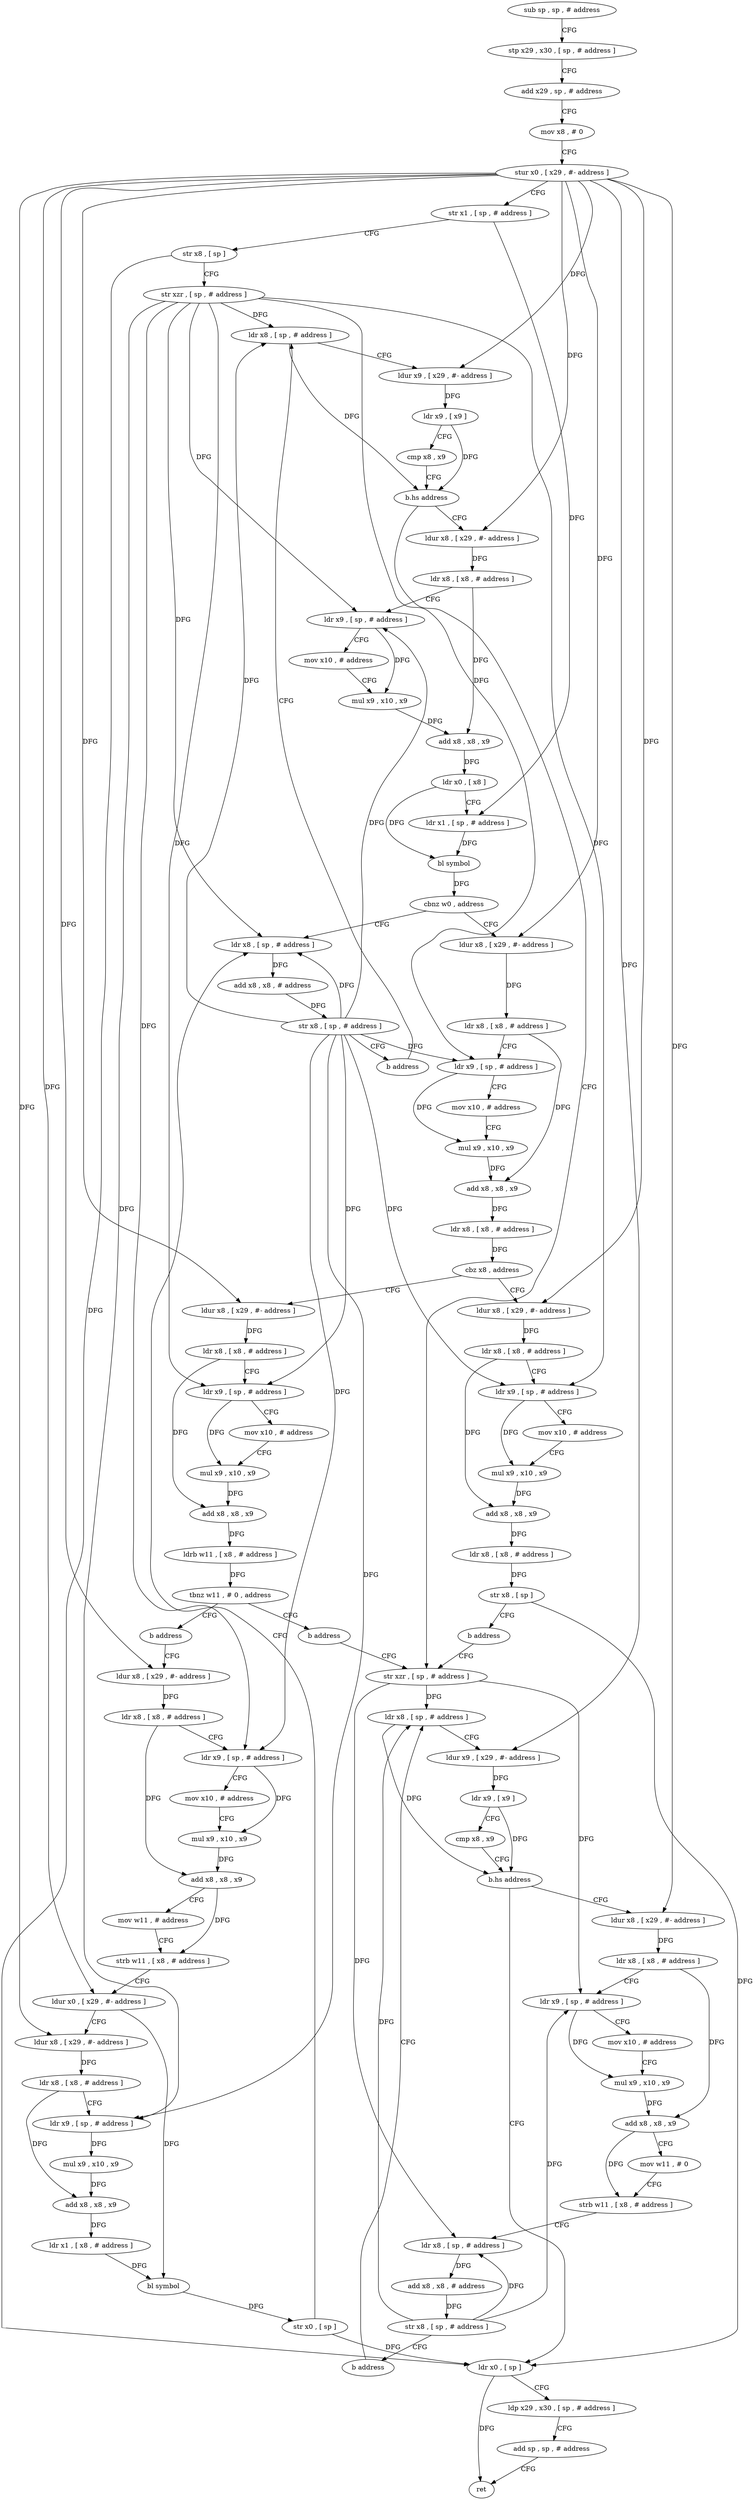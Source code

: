 digraph "func" {
"178452" [label = "sub sp , sp , # address" ]
"178456" [label = "stp x29 , x30 , [ sp , # address ]" ]
"178460" [label = "add x29 , sp , # address" ]
"178464" [label = "mov x8 , # 0" ]
"178468" [label = "stur x0 , [ x29 , #- address ]" ]
"178472" [label = "str x1 , [ sp , # address ]" ]
"178476" [label = "str x8 , [ sp ]" ]
"178480" [label = "str xzr , [ sp , # address ]" ]
"178484" [label = "ldr x8 , [ sp , # address ]" ]
"178736" [label = "str xzr , [ sp , # address ]" ]
"178740" [label = "ldr x8 , [ sp , # address ]" ]
"178504" [label = "ldur x8 , [ x29 , #- address ]" ]
"178508" [label = "ldr x8 , [ x8 , # address ]" ]
"178512" [label = "ldr x9 , [ sp , # address ]" ]
"178516" [label = "mov x10 , # address" ]
"178520" [label = "mul x9 , x10 , x9" ]
"178524" [label = "add x8 , x8 , x9" ]
"178528" [label = "ldr x0 , [ x8 ]" ]
"178532" [label = "ldr x1 , [ sp , # address ]" ]
"178536" [label = "bl symbol" ]
"178540" [label = "cbnz w0 , address" ]
"178720" [label = "ldr x8 , [ sp , # address ]" ]
"178544" [label = "ldur x8 , [ x29 , #- address ]" ]
"178808" [label = "ldr x0 , [ sp ]" ]
"178812" [label = "ldp x29 , x30 , [ sp , # address ]" ]
"178816" [label = "add sp , sp , # address" ]
"178820" [label = "ret" ]
"178760" [label = "ldur x8 , [ x29 , #- address ]" ]
"178764" [label = "ldr x8 , [ x8 , # address ]" ]
"178768" [label = "ldr x9 , [ sp , # address ]" ]
"178772" [label = "mov x10 , # address" ]
"178776" [label = "mul x9 , x10 , x9" ]
"178780" [label = "add x8 , x8 , x9" ]
"178784" [label = "mov w11 , # 0" ]
"178788" [label = "strb w11 , [ x8 , # address ]" ]
"178792" [label = "ldr x8 , [ sp , # address ]" ]
"178796" [label = "add x8 , x8 , # address" ]
"178800" [label = "str x8 , [ sp , # address ]" ]
"178804" [label = "b address" ]
"178724" [label = "add x8 , x8 , # address" ]
"178728" [label = "str x8 , [ sp , # address ]" ]
"178732" [label = "b address" ]
"178548" [label = "ldr x8 , [ x8 , # address ]" ]
"178552" [label = "ldr x9 , [ sp , # address ]" ]
"178556" [label = "mov x10 , # address" ]
"178560" [label = "mul x9 , x10 , x9" ]
"178564" [label = "add x8 , x8 , x9" ]
"178568" [label = "ldr x8 , [ x8 , # address ]" ]
"178572" [label = "cbz x8 , address" ]
"178612" [label = "ldur x8 , [ x29 , #- address ]" ]
"178576" [label = "ldur x8 , [ x29 , #- address ]" ]
"178744" [label = "ldur x9 , [ x29 , #- address ]" ]
"178748" [label = "ldr x9 , [ x9 ]" ]
"178752" [label = "cmp x8 , x9" ]
"178756" [label = "b.hs address" ]
"178488" [label = "ldur x9 , [ x29 , #- address ]" ]
"178492" [label = "ldr x9 , [ x9 ]" ]
"178496" [label = "cmp x8 , x9" ]
"178500" [label = "b.hs address" ]
"178616" [label = "ldr x8 , [ x8 , # address ]" ]
"178620" [label = "ldr x9 , [ sp , # address ]" ]
"178624" [label = "mov x10 , # address" ]
"178628" [label = "mul x9 , x10 , x9" ]
"178632" [label = "add x8 , x8 , x9" ]
"178636" [label = "ldrb w11 , [ x8 , # address ]" ]
"178640" [label = "tbnz w11 , # 0 , address" ]
"178648" [label = "b address" ]
"178644" [label = "b address" ]
"178580" [label = "ldr x8 , [ x8 , # address ]" ]
"178584" [label = "ldr x9 , [ sp , # address ]" ]
"178588" [label = "mov x10 , # address" ]
"178592" [label = "mul x9 , x10 , x9" ]
"178596" [label = "add x8 , x8 , x9" ]
"178600" [label = "ldr x8 , [ x8 , # address ]" ]
"178604" [label = "str x8 , [ sp ]" ]
"178608" [label = "b address" ]
"178652" [label = "ldur x8 , [ x29 , #- address ]" ]
"178656" [label = "ldr x8 , [ x8 , # address ]" ]
"178660" [label = "ldr x9 , [ sp , # address ]" ]
"178664" [label = "mov x10 , # address" ]
"178668" [label = "mul x9 , x10 , x9" ]
"178672" [label = "add x8 , x8 , x9" ]
"178676" [label = "mov w11 , # address" ]
"178680" [label = "strb w11 , [ x8 , # address ]" ]
"178684" [label = "ldur x0 , [ x29 , #- address ]" ]
"178688" [label = "ldur x8 , [ x29 , #- address ]" ]
"178692" [label = "ldr x8 , [ x8 , # address ]" ]
"178696" [label = "ldr x9 , [ sp , # address ]" ]
"178700" [label = "mul x9 , x10 , x9" ]
"178704" [label = "add x8 , x8 , x9" ]
"178708" [label = "ldr x1 , [ x8 , # address ]" ]
"178712" [label = "bl symbol" ]
"178716" [label = "str x0 , [ sp ]" ]
"178452" -> "178456" [ label = "CFG" ]
"178456" -> "178460" [ label = "CFG" ]
"178460" -> "178464" [ label = "CFG" ]
"178464" -> "178468" [ label = "CFG" ]
"178468" -> "178472" [ label = "CFG" ]
"178468" -> "178488" [ label = "DFG" ]
"178468" -> "178504" [ label = "DFG" ]
"178468" -> "178744" [ label = "DFG" ]
"178468" -> "178544" [ label = "DFG" ]
"178468" -> "178760" [ label = "DFG" ]
"178468" -> "178612" [ label = "DFG" ]
"178468" -> "178576" [ label = "DFG" ]
"178468" -> "178652" [ label = "DFG" ]
"178468" -> "178684" [ label = "DFG" ]
"178468" -> "178688" [ label = "DFG" ]
"178472" -> "178476" [ label = "CFG" ]
"178472" -> "178532" [ label = "DFG" ]
"178476" -> "178480" [ label = "CFG" ]
"178476" -> "178808" [ label = "DFG" ]
"178480" -> "178484" [ label = "DFG" ]
"178480" -> "178512" [ label = "DFG" ]
"178480" -> "178720" [ label = "DFG" ]
"178480" -> "178552" [ label = "DFG" ]
"178480" -> "178620" [ label = "DFG" ]
"178480" -> "178584" [ label = "DFG" ]
"178480" -> "178660" [ label = "DFG" ]
"178480" -> "178696" [ label = "DFG" ]
"178484" -> "178488" [ label = "CFG" ]
"178484" -> "178500" [ label = "DFG" ]
"178736" -> "178740" [ label = "DFG" ]
"178736" -> "178768" [ label = "DFG" ]
"178736" -> "178792" [ label = "DFG" ]
"178740" -> "178744" [ label = "CFG" ]
"178740" -> "178756" [ label = "DFG" ]
"178504" -> "178508" [ label = "DFG" ]
"178508" -> "178512" [ label = "CFG" ]
"178508" -> "178524" [ label = "DFG" ]
"178512" -> "178516" [ label = "CFG" ]
"178512" -> "178520" [ label = "DFG" ]
"178516" -> "178520" [ label = "CFG" ]
"178520" -> "178524" [ label = "DFG" ]
"178524" -> "178528" [ label = "DFG" ]
"178528" -> "178532" [ label = "CFG" ]
"178528" -> "178536" [ label = "DFG" ]
"178532" -> "178536" [ label = "DFG" ]
"178536" -> "178540" [ label = "DFG" ]
"178540" -> "178720" [ label = "CFG" ]
"178540" -> "178544" [ label = "CFG" ]
"178720" -> "178724" [ label = "DFG" ]
"178544" -> "178548" [ label = "DFG" ]
"178808" -> "178812" [ label = "CFG" ]
"178808" -> "178820" [ label = "DFG" ]
"178812" -> "178816" [ label = "CFG" ]
"178816" -> "178820" [ label = "CFG" ]
"178760" -> "178764" [ label = "DFG" ]
"178764" -> "178768" [ label = "CFG" ]
"178764" -> "178780" [ label = "DFG" ]
"178768" -> "178772" [ label = "CFG" ]
"178768" -> "178776" [ label = "DFG" ]
"178772" -> "178776" [ label = "CFG" ]
"178776" -> "178780" [ label = "DFG" ]
"178780" -> "178784" [ label = "CFG" ]
"178780" -> "178788" [ label = "DFG" ]
"178784" -> "178788" [ label = "CFG" ]
"178788" -> "178792" [ label = "CFG" ]
"178792" -> "178796" [ label = "DFG" ]
"178796" -> "178800" [ label = "DFG" ]
"178800" -> "178804" [ label = "CFG" ]
"178800" -> "178740" [ label = "DFG" ]
"178800" -> "178768" [ label = "DFG" ]
"178800" -> "178792" [ label = "DFG" ]
"178804" -> "178740" [ label = "CFG" ]
"178724" -> "178728" [ label = "DFG" ]
"178728" -> "178732" [ label = "CFG" ]
"178728" -> "178484" [ label = "DFG" ]
"178728" -> "178512" [ label = "DFG" ]
"178728" -> "178720" [ label = "DFG" ]
"178728" -> "178552" [ label = "DFG" ]
"178728" -> "178620" [ label = "DFG" ]
"178728" -> "178584" [ label = "DFG" ]
"178728" -> "178660" [ label = "DFG" ]
"178728" -> "178696" [ label = "DFG" ]
"178732" -> "178484" [ label = "CFG" ]
"178548" -> "178552" [ label = "CFG" ]
"178548" -> "178564" [ label = "DFG" ]
"178552" -> "178556" [ label = "CFG" ]
"178552" -> "178560" [ label = "DFG" ]
"178556" -> "178560" [ label = "CFG" ]
"178560" -> "178564" [ label = "DFG" ]
"178564" -> "178568" [ label = "DFG" ]
"178568" -> "178572" [ label = "DFG" ]
"178572" -> "178612" [ label = "CFG" ]
"178572" -> "178576" [ label = "CFG" ]
"178612" -> "178616" [ label = "DFG" ]
"178576" -> "178580" [ label = "DFG" ]
"178744" -> "178748" [ label = "DFG" ]
"178748" -> "178752" [ label = "CFG" ]
"178748" -> "178756" [ label = "DFG" ]
"178752" -> "178756" [ label = "CFG" ]
"178756" -> "178808" [ label = "CFG" ]
"178756" -> "178760" [ label = "CFG" ]
"178488" -> "178492" [ label = "DFG" ]
"178492" -> "178496" [ label = "CFG" ]
"178492" -> "178500" [ label = "DFG" ]
"178496" -> "178500" [ label = "CFG" ]
"178500" -> "178736" [ label = "CFG" ]
"178500" -> "178504" [ label = "CFG" ]
"178616" -> "178620" [ label = "CFG" ]
"178616" -> "178632" [ label = "DFG" ]
"178620" -> "178624" [ label = "CFG" ]
"178620" -> "178628" [ label = "DFG" ]
"178624" -> "178628" [ label = "CFG" ]
"178628" -> "178632" [ label = "DFG" ]
"178632" -> "178636" [ label = "DFG" ]
"178636" -> "178640" [ label = "DFG" ]
"178640" -> "178648" [ label = "CFG" ]
"178640" -> "178644" [ label = "CFG" ]
"178648" -> "178736" [ label = "CFG" ]
"178644" -> "178652" [ label = "CFG" ]
"178580" -> "178584" [ label = "CFG" ]
"178580" -> "178596" [ label = "DFG" ]
"178584" -> "178588" [ label = "CFG" ]
"178584" -> "178592" [ label = "DFG" ]
"178588" -> "178592" [ label = "CFG" ]
"178592" -> "178596" [ label = "DFG" ]
"178596" -> "178600" [ label = "DFG" ]
"178600" -> "178604" [ label = "DFG" ]
"178604" -> "178608" [ label = "CFG" ]
"178604" -> "178808" [ label = "DFG" ]
"178608" -> "178736" [ label = "CFG" ]
"178652" -> "178656" [ label = "DFG" ]
"178656" -> "178660" [ label = "CFG" ]
"178656" -> "178672" [ label = "DFG" ]
"178660" -> "178664" [ label = "CFG" ]
"178660" -> "178668" [ label = "DFG" ]
"178664" -> "178668" [ label = "CFG" ]
"178668" -> "178672" [ label = "DFG" ]
"178672" -> "178676" [ label = "CFG" ]
"178672" -> "178680" [ label = "DFG" ]
"178676" -> "178680" [ label = "CFG" ]
"178680" -> "178684" [ label = "CFG" ]
"178684" -> "178688" [ label = "CFG" ]
"178684" -> "178712" [ label = "DFG" ]
"178688" -> "178692" [ label = "DFG" ]
"178692" -> "178696" [ label = "CFG" ]
"178692" -> "178704" [ label = "DFG" ]
"178696" -> "178700" [ label = "DFG" ]
"178700" -> "178704" [ label = "DFG" ]
"178704" -> "178708" [ label = "DFG" ]
"178708" -> "178712" [ label = "DFG" ]
"178712" -> "178716" [ label = "DFG" ]
"178716" -> "178720" [ label = "CFG" ]
"178716" -> "178808" [ label = "DFG" ]
}
